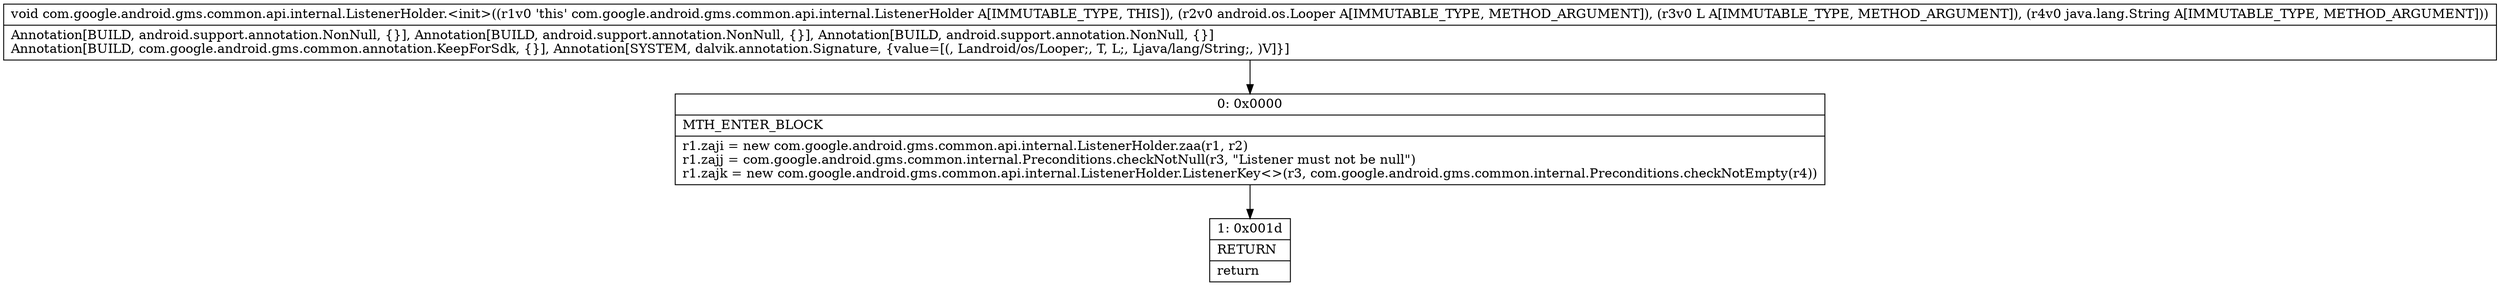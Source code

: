digraph "CFG forcom.google.android.gms.common.api.internal.ListenerHolder.\<init\>(Landroid\/os\/Looper;Ljava\/lang\/Object;Ljava\/lang\/String;)V" {
Node_0 [shape=record,label="{0\:\ 0x0000|MTH_ENTER_BLOCK\l|r1.zaji = new com.google.android.gms.common.api.internal.ListenerHolder.zaa(r1, r2)\lr1.zajj = com.google.android.gms.common.internal.Preconditions.checkNotNull(r3, \"Listener must not be null\")\lr1.zajk = new com.google.android.gms.common.api.internal.ListenerHolder.ListenerKey\<\>(r3, com.google.android.gms.common.internal.Preconditions.checkNotEmpty(r4))\l}"];
Node_1 [shape=record,label="{1\:\ 0x001d|RETURN\l|return\l}"];
MethodNode[shape=record,label="{void com.google.android.gms.common.api.internal.ListenerHolder.\<init\>((r1v0 'this' com.google.android.gms.common.api.internal.ListenerHolder A[IMMUTABLE_TYPE, THIS]), (r2v0 android.os.Looper A[IMMUTABLE_TYPE, METHOD_ARGUMENT]), (r3v0 L A[IMMUTABLE_TYPE, METHOD_ARGUMENT]), (r4v0 java.lang.String A[IMMUTABLE_TYPE, METHOD_ARGUMENT]))  | Annotation[BUILD, android.support.annotation.NonNull, \{\}], Annotation[BUILD, android.support.annotation.NonNull, \{\}], Annotation[BUILD, android.support.annotation.NonNull, \{\}]\lAnnotation[BUILD, com.google.android.gms.common.annotation.KeepForSdk, \{\}], Annotation[SYSTEM, dalvik.annotation.Signature, \{value=[(, Landroid\/os\/Looper;, T, L;, Ljava\/lang\/String;, )V]\}]\l}"];
MethodNode -> Node_0;
Node_0 -> Node_1;
}

